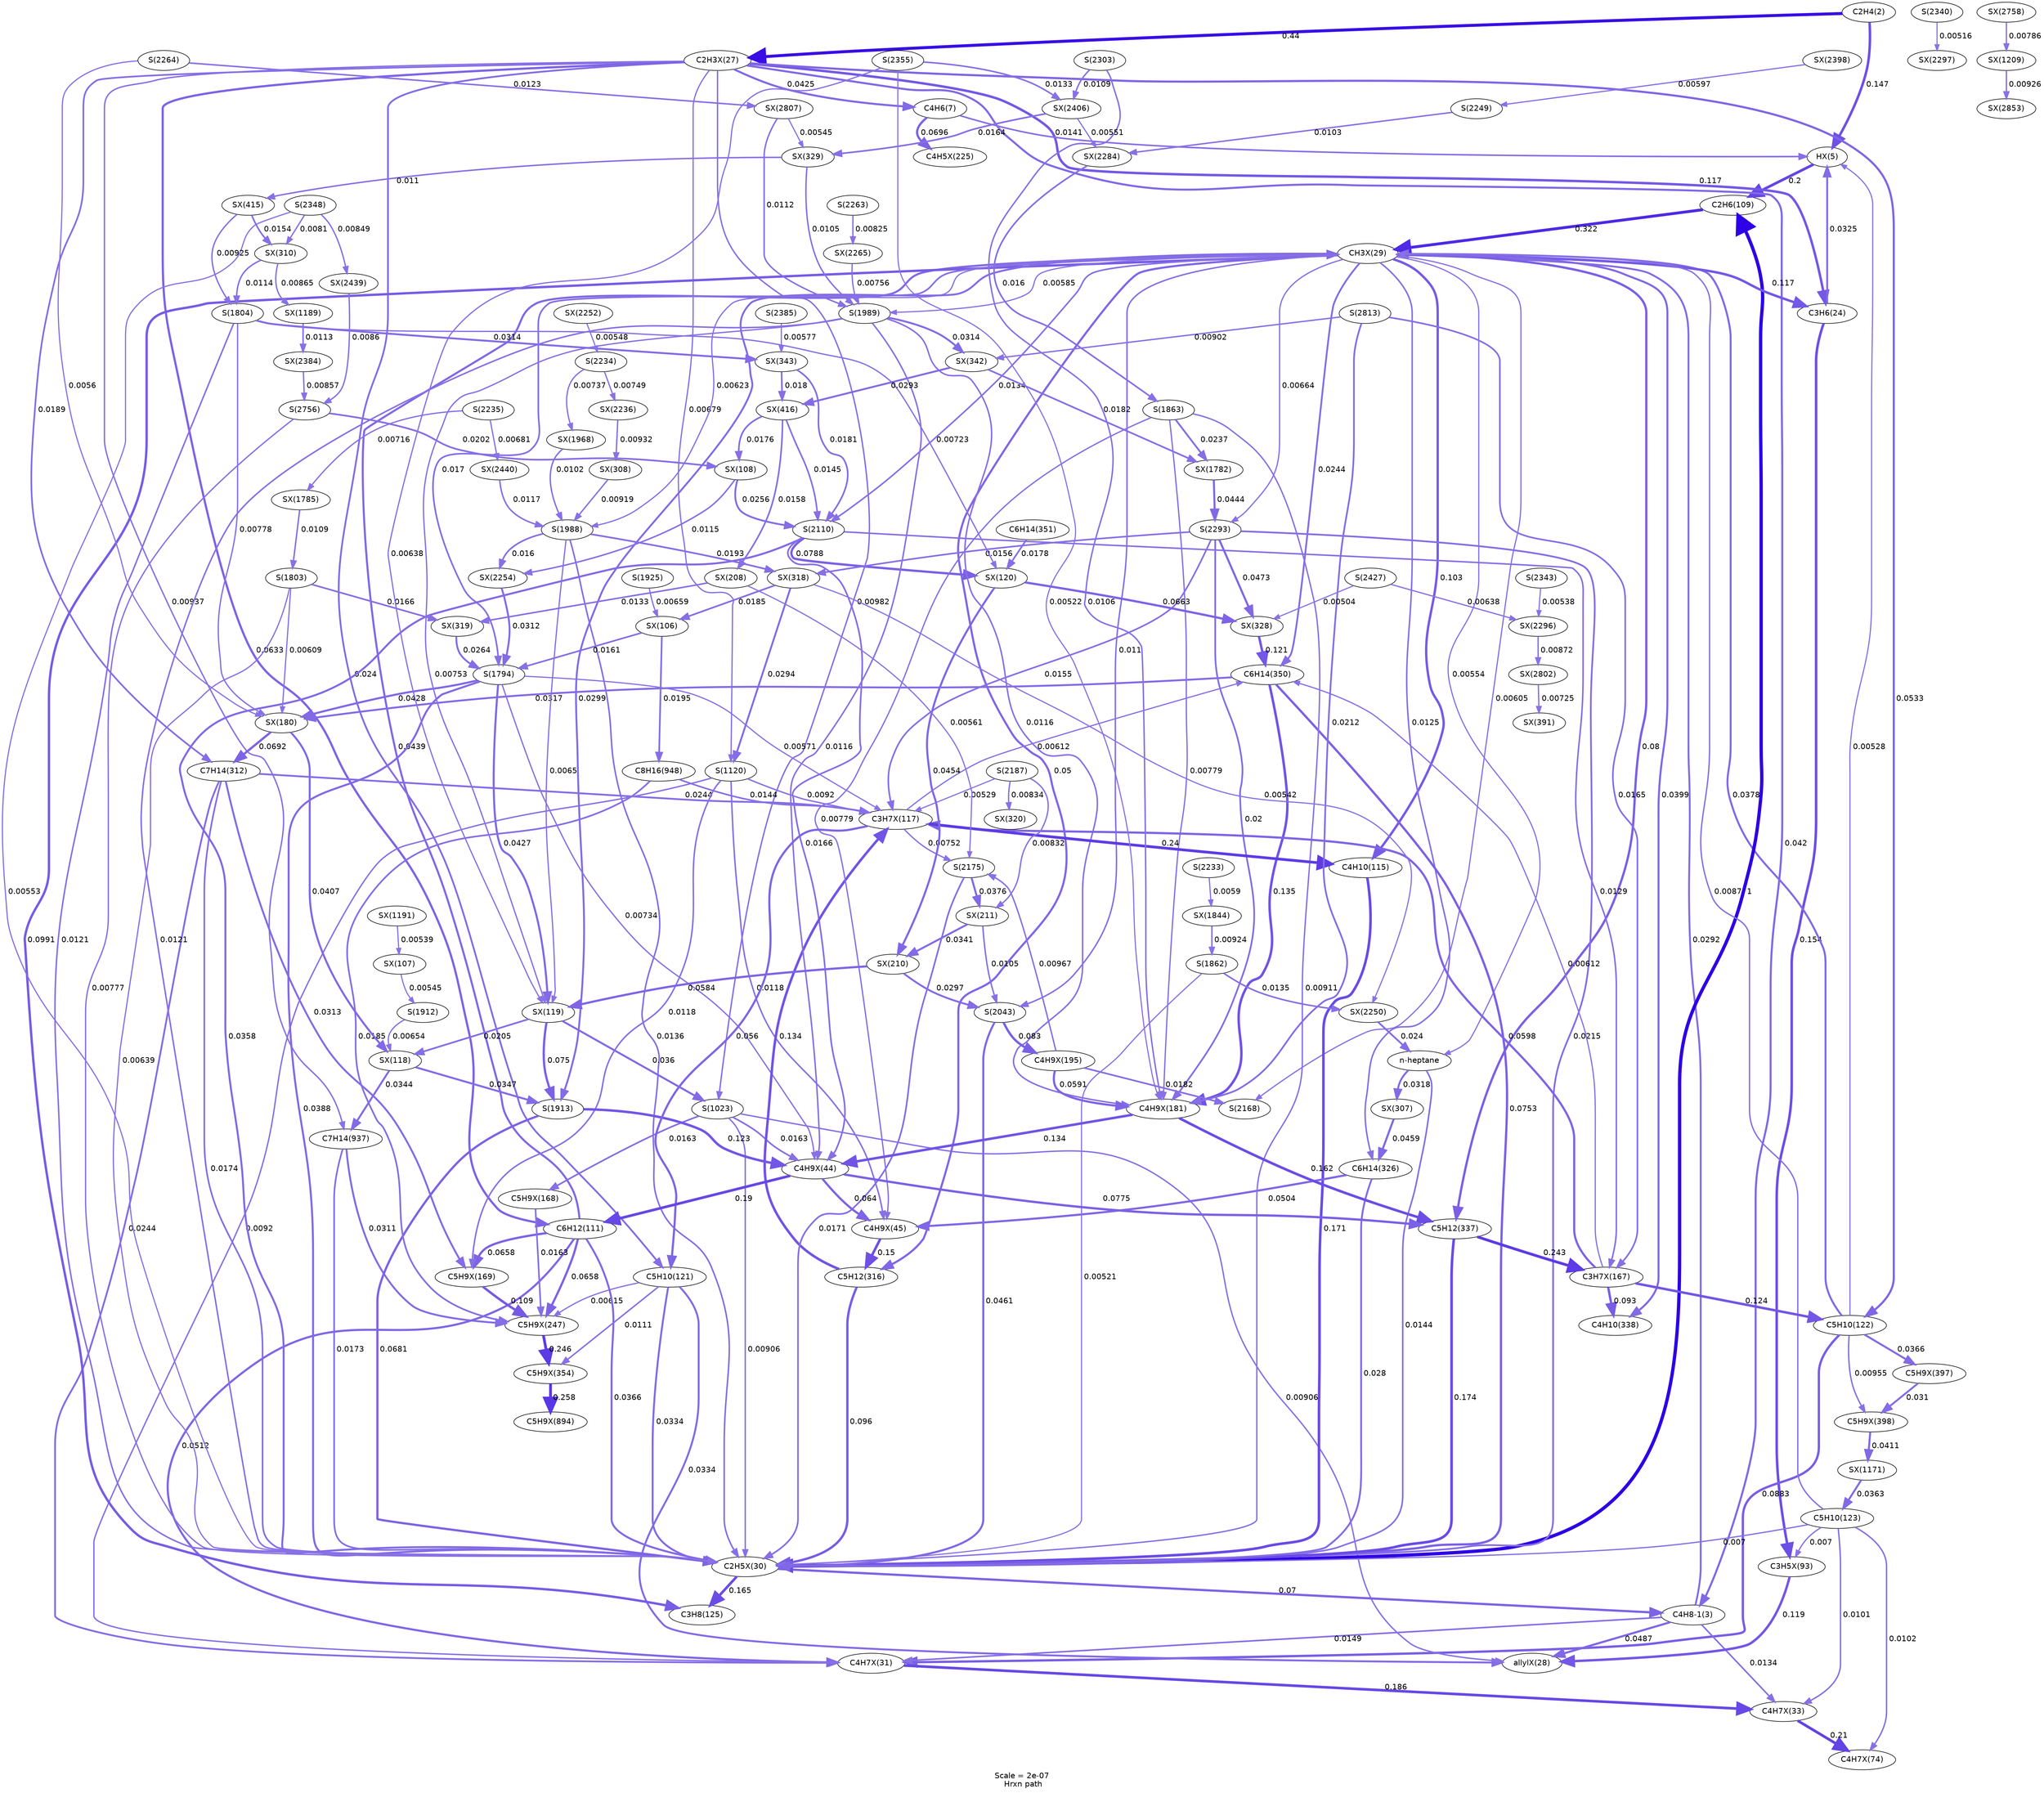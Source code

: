 digraph reaction_paths {
center=1;
s5 -> s105[fontname="Helvetica", style="setlinewidth(4.55)", arrowsize=2.28, color="0.7, 0.647, 0.9"
, label=" 0.147"];
s5 -> s106[fontname="Helvetica", style="setlinewidth(5.38)", arrowsize=2.69, color="0.7, 0.94, 0.9"
, label=" 0.44"];
s105 -> s13[fontname="Helvetica", style="setlinewidth(4.78)", arrowsize=2.39, color="0.7, 0.7, 0.9"
, label=" 0.2"];
s9 -> s105[fontname="Helvetica", style="setlinewidth(3.41)", arrowsize=1.71, color="0.7, 0.533, 0.9"
, label=" 0.0325"];
s8 -> s105[fontname="Helvetica", style="setlinewidth(2.78)", arrowsize=1.39, color="0.7, 0.514, 0.9"
, label=" 0.0141"];
s18 -> s105[fontname="Helvetica", style="setlinewidth(2.04)", arrowsize=1.02, color="0.7, 0.505, 0.9"
, label=" 0.00528"];
s106 -> s6[fontname="Helvetica", style="setlinewidth(3.61)", arrowsize=1.8, color="0.7, 0.542, 0.9"
, label=" 0.042"];
s106 -> s9[fontname="Helvetica", style="setlinewidth(4.38)", arrowsize=2.19, color="0.7, 0.617, 0.9"
, label=" 0.117"];
s106 -> s8[fontname="Helvetica", style="setlinewidth(3.62)", arrowsize=1.81, color="0.7, 0.542, 0.9"
, label=" 0.0425"];
s106 -> s17[fontname="Helvetica", style="setlinewidth(3.18)", arrowsize=1.59, color="0.7, 0.524, 0.9"
, label=" 0.024"];
s106 -> s18[fontname="Helvetica", style="setlinewidth(3.79)", arrowsize=1.89, color="0.7, 0.553, 0.9"
, label=" 0.0533"];
s106 -> s21[fontname="Helvetica", style="setlinewidth(3)", arrowsize=1.5, color="0.7, 0.519, 0.9"
, label=" 0.0189"];
s106 -> s29[fontname="Helvetica", style="setlinewidth(2.47)", arrowsize=1.24, color="0.7, 0.509, 0.9"
, label=" 0.00937"];
s106 -> s31[fontname="Helvetica", style="setlinewidth(2.51)", arrowsize=1.25, color="0.7, 0.51, 0.9"
, label=" 0.00982"];
s106 -> s14[fontname="Helvetica", style="setlinewidth(3.92)", arrowsize=1.96, color="0.7, 0.563, 0.9"
, label=" 0.0633"];
s106 -> s32[fontname="Helvetica", style="setlinewidth(2.23)", arrowsize=1.12, color="0.7, 0.507, 0.9"
, label=" 0.00679"];
s6 -> s110[fontname="Helvetica", style="setlinewidth(2.82)", arrowsize=1.41, color="0.7, 0.515, 0.9"
, label=" 0.0149"];
s6 -> s112[fontname="Helvetica", style="setlinewidth(2.75)", arrowsize=1.37, color="0.7, 0.513, 0.9"
, label=" 0.0134"];
s109 -> s6[fontname="Helvetica", style="setlinewidth(3.99)", arrowsize=2, color="0.7, 0.57, 0.9"
, label=" 0.07"];
s6 -> s108[fontname="Helvetica", style="setlinewidth(3.33)", arrowsize=1.67, color="0.7, 0.529, 0.9"
, label=" 0.0292"];
s6 -> s107[fontname="Helvetica", style="setlinewidth(3.72)", arrowsize=1.86, color="0.7, 0.549, 0.9"
, label=" 0.0487"];
s110 -> s112[fontname="Helvetica", style="setlinewidth(4.73)", arrowsize=2.37, color="0.7, 0.686, 0.9"
, label=" 0.186"];
s18 -> s110[fontname="Helvetica", style="setlinewidth(4.17)", arrowsize=2.08, color="0.7, 0.588, 0.9"
, label=" 0.0883"];
s21 -> s110[fontname="Helvetica", style="setlinewidth(3.2)", arrowsize=1.6, color="0.7, 0.524, 0.9"
, label=" 0.0244"];
s14 -> s110[fontname="Helvetica", style="setlinewidth(3.76)", arrowsize=1.88, color="0.7, 0.551, 0.9"
, label=" 0.0512"];
s32 -> s110[fontname="Helvetica", style="setlinewidth(2.46)", arrowsize=1.23, color="0.7, 0.509, 0.9"
, label=" 0.0092"];
s112 -> s117[fontname="Helvetica", style="setlinewidth(4.82)", arrowsize=2.41, color="0.7, 0.71, 0.9"
, label=" 0.21"];
s19 -> s112[fontname="Helvetica", style="setlinewidth(2.53)", arrowsize=1.27, color="0.7, 0.51, 0.9"
, label=" 0.0101"];
s19 -> s117[fontname="Helvetica", style="setlinewidth(2.53)", arrowsize=1.27, color="0.7, 0.51, 0.9"
, label=" 0.0102"];
s109 -> s13[fontname="Helvetica", style="setlinewidth(6)", arrowsize=3, color="0.7, 1.5, 0.9"
, label=" 1"];
s109 -> s20[fontname="Helvetica", style="setlinewidth(4.64)", arrowsize=2.32, color="0.7, 0.665, 0.9"
, label=" 0.165"];
s17 -> s109[fontname="Helvetica", style="setlinewidth(3.43)", arrowsize=1.72, color="0.7, 0.533, 0.9"
, label=" 0.0334"];
s15 -> s109[fontname="Helvetica", style="setlinewidth(4.67)", arrowsize=2.33, color="0.7, 0.671, 0.9"
, label=" 0.171"];
s19 -> s109[fontname="Helvetica", style="setlinewidth(2.25)", arrowsize=1.13, color="0.7, 0.507, 0.9"
, label=" 0.007"];
s27 -> s109[fontname="Helvetica", style="setlinewidth(4.05)", arrowsize=2.02, color="0.7, 0.575, 0.9"
, label=" 0.0753"];
s0 -> s109[fontname="Helvetica", style="setlinewidth(2.8)", arrowsize=1.4, color="0.7, 0.514, 0.9"
, label=" 0.0144"];
s33 -> s109[fontname="Helvetica", style="setlinewidth(3.55)", arrowsize=1.77, color="0.7, 0.539, 0.9"
, label=" 0.0388"];
s52 -> s109[fontname="Helvetica", style="setlinewidth(3.49)", arrowsize=1.74, color="0.7, 0.536, 0.9"
, label=" 0.0358"];
s64 -> s109[fontname="Helvetica", style="setlinewidth(3.1)", arrowsize=1.55, color="0.7, 0.522, 0.9"
, label=" 0.0215"];
s21 -> s109[fontname="Helvetica", style="setlinewidth(2.94)", arrowsize=1.47, color="0.7, 0.517, 0.9"
, label=" 0.0174"];
s29 -> s109[fontname="Helvetica", style="setlinewidth(2.94)", arrowsize=1.47, color="0.7, 0.517, 0.9"
, label=" 0.0173"];
s25 -> s109[fontname="Helvetica", style="setlinewidth(4.68)", arrowsize=2.34, color="0.7, 0.674, 0.9"
, label=" 0.174"];
s31 -> s109[fontname="Helvetica", style="setlinewidth(2.45)", arrowsize=1.22, color="0.7, 0.509, 0.9"
, label=" 0.00906"];
s22 -> s109[fontname="Helvetica", style="setlinewidth(4.23)", arrowsize=2.12, color="0.7, 0.596, 0.9"
, label=" 0.096"];
s56 -> s109[fontname="Helvetica", style="setlinewidth(2.93)", arrowsize=1.46, color="0.7, 0.517, 0.9"
, label=" 0.0171"];
s24 -> s109[fontname="Helvetica", style="setlinewidth(3.3)", arrowsize=1.65, color="0.7, 0.528, 0.9"
, label=" 0.028"];
s37 -> s109[fontname="Helvetica", style="setlinewidth(2.03)", arrowsize=1.02, color="0.7, 0.505, 0.9"
, label=" 0.00521"];
s46 -> s109[fontname="Helvetica", style="setlinewidth(2.75)", arrowsize=1.38, color="0.7, 0.514, 0.9"
, label=" 0.0136"];
s34 -> s109[fontname="Helvetica", style="setlinewidth(2.18)", arrowsize=1.09, color="0.7, 0.506, 0.9"
, label=" 0.00639"];
s38 -> s109[fontname="Helvetica", style="setlinewidth(2.45)", arrowsize=1.23, color="0.7, 0.509, 0.9"
, label=" 0.00911"];
s47 -> s109[fontname="Helvetica", style="setlinewidth(2.66)", arrowsize=1.33, color="0.7, 0.512, 0.9"
, label=" 0.0121"];
s74 -> s109[fontname="Helvetica", style="setlinewidth(2.33)", arrowsize=1.17, color="0.7, 0.508, 0.9"
, label=" 0.00777"];
s69 -> s109[fontname="Helvetica", style="setlinewidth(2.08)", arrowsize=1.04, color="0.7, 0.506, 0.9"
, label=" 0.00553"];
s42 -> s109[fontname="Helvetica", style="setlinewidth(3.97)", arrowsize=1.99, color="0.7, 0.568, 0.9"
, label=" 0.0681"];
s35 -> s109[fontname="Helvetica", style="setlinewidth(2.67)", arrowsize=1.33, color="0.7, 0.512, 0.9"
, label=" 0.0121"];
s14 -> s109[fontname="Helvetica", style="setlinewidth(3.5)", arrowsize=1.75, color="0.7, 0.537, 0.9"
, label=" 0.0366"];
s51 -> s109[fontname="Helvetica", style="setlinewidth(3.68)", arrowsize=1.84, color="0.7, 0.546, 0.9"
, label=" 0.0461"];
s13 -> s108[fontname="Helvetica", style="setlinewidth(5.14)", arrowsize=2.57, color="0.7, 0.822, 0.9"
, label=" 0.322"];
s108 -> s9[fontname="Helvetica", style="setlinewidth(4.38)", arrowsize=2.19, color="0.7, 0.617, 0.9"
, label=" 0.117"];
s108 -> s20[fontname="Helvetica", style="setlinewidth(4.25)", arrowsize=2.13, color="0.7, 0.599, 0.9"
, label=" 0.0991"];
s108 -> s26[fontname="Helvetica", style="setlinewidth(3.57)", arrowsize=1.78, color="0.7, 0.54, 0.9"
, label=" 0.0399"];
s108 -> s15[fontname="Helvetica", style="setlinewidth(4.28)", arrowsize=2.14, color="0.7, 0.603, 0.9"
, label=" 0.103"];
s18 -> s108[fontname="Helvetica", style="setlinewidth(3.53)", arrowsize=1.76, color="0.7, 0.538, 0.9"
, label=" 0.0378"];
s19 -> s108[fontname="Helvetica", style="setlinewidth(2.42)", arrowsize=1.21, color="0.7, 0.509, 0.9"
, label=" 0.0087"];
s108 -> s27[fontname="Helvetica", style="setlinewidth(3.2)", arrowsize=1.6, color="0.7, 0.524, 0.9"
, label=" 0.0244"];
s108 -> s0[fontname="Helvetica", style="setlinewidth(2.08)", arrowsize=1.04, color="0.7, 0.506, 0.9"
, label=" 0.00554"];
s108 -> s33[fontname="Helvetica", style="setlinewidth(2.92)", arrowsize=1.46, color="0.7, 0.517, 0.9"
, label=" 0.017"];
s108 -> s52[fontname="Helvetica", style="setlinewidth(2.75)", arrowsize=1.37, color="0.7, 0.513, 0.9"
, label=" 0.0134"];
s108 -> s64[fontname="Helvetica", style="setlinewidth(2.21)", arrowsize=1.11, color="0.7, 0.507, 0.9"
, label=" 0.00664"];
s108 -> s25[fontname="Helvetica", style="setlinewidth(4.09)", arrowsize=2.05, color="0.7, 0.58, 0.9"
, label=" 0.08"];
s108 -> s22[fontname="Helvetica", style="setlinewidth(3.74)", arrowsize=1.87, color="0.7, 0.55, 0.9"
, label=" 0.05"];
s108 -> s24[fontname="Helvetica", style="setlinewidth(2.69)", arrowsize=1.35, color="0.7, 0.513, 0.9"
, label=" 0.0125"];
s108 -> s46[fontname="Helvetica", style="setlinewidth(2.17)", arrowsize=1.08, color="0.7, 0.506, 0.9"
, label=" 0.00623"];
s108 -> s47[fontname="Helvetica", style="setlinewidth(2.12)", arrowsize=1.06, color="0.7, 0.506, 0.9"
, label=" 0.00585"];
s108 -> s42[fontname="Helvetica", style="setlinewidth(3.35)", arrowsize=1.68, color="0.7, 0.53, 0.9"
, label=" 0.0299"];
s14 -> s108[fontname="Helvetica", style="setlinewidth(3.64)", arrowsize=1.82, color="0.7, 0.544, 0.9"
, label=" 0.0439"];
s108 -> s51[fontname="Helvetica", style="setlinewidth(2.59)", arrowsize=1.3, color="0.7, 0.511, 0.9"
, label=" 0.011"];
s108 -> s55[fontname="Helvetica", style="setlinewidth(2.14)", arrowsize=1.07, color="0.7, 0.506, 0.9"
, label=" 0.00605"];
s118 -> s107[fontname="Helvetica", style="setlinewidth(4.39)", arrowsize=2.2, color="0.7, 0.619, 0.9"
, label=" 0.119"];
s17 -> s107[fontname="Helvetica", style="setlinewidth(3.43)", arrowsize=1.72, color="0.7, 0.533, 0.9"
, label=" 0.0334"];
s31 -> s107[fontname="Helvetica", style="setlinewidth(2.45)", arrowsize=1.22, color="0.7, 0.509, 0.9"
, label=" 0.00906"];
s9 -> s118[fontname="Helvetica", style="setlinewidth(4.59)", arrowsize=2.29, color="0.7, 0.654, 0.9"
, label=" 0.154"];
s19 -> s118[fontname="Helvetica", style="setlinewidth(2.25)", arrowsize=1.13, color="0.7, 0.507, 0.9"
, label=" 0.007"];
s8 -> s137[fontname="Helvetica", style="setlinewidth(3.99)", arrowsize=1.99, color="0.7, 0.57, 0.9"
, label=" 0.0696"];
s127 -> s122[fontname="Helvetica", style="setlinewidth(3.87)", arrowsize=1.94, color="0.7, 0.56, 0.9"
, label=" 0.0598"];
s122 -> s17[fontname="Helvetica", style="setlinewidth(3.82)", arrowsize=1.91, color="0.7, 0.556, 0.9"
, label=" 0.056"];
s122 -> s15[fontname="Helvetica", style="setlinewidth(4.92)", arrowsize=2.46, color="0.7, 0.74, 0.9"
, label=" 0.24"];
s122 -> s27[fontname="Helvetica", style="setlinewidth(2.15)", arrowsize=1.08, color="0.7, 0.506, 0.9"
, label=" 0.00612"];
s33 -> s122[fontname="Helvetica", style="setlinewidth(2.1)", arrowsize=1.05, color="0.7, 0.506, 0.9"
, label=" 0.00571"];
s64 -> s122[fontname="Helvetica", style="setlinewidth(2.86)", arrowsize=1.43, color="0.7, 0.516, 0.9"
, label=" 0.0155"];
s21 -> s122[fontname="Helvetica", style="setlinewidth(3.2)", arrowsize=1.6, color="0.7, 0.524, 0.9"
, label=" 0.0244"];
s22 -> s122[fontname="Helvetica", style="setlinewidth(4.48)", arrowsize=2.24, color="0.7, 0.634, 0.9"
, label=" 0.134"];
s122 -> s56[fontname="Helvetica", style="setlinewidth(2.31)", arrowsize=1.15, color="0.7, 0.508, 0.9"
, label=" 0.00752"];
s32 -> s122[fontname="Helvetica", style="setlinewidth(2.46)", arrowsize=1.23, color="0.7, 0.509, 0.9"
, label=" 0.0092"];
s30 -> s122[fontname="Helvetica", style="setlinewidth(2.8)", arrowsize=1.4, color="0.7, 0.514, 0.9"
, label=" 0.0144"];
s57 -> s122[fontname="Helvetica", style="setlinewidth(2.04)", arrowsize=1.02, color="0.7, 0.505, 0.9"
, label=" 0.00529"];
s127 -> s26[fontname="Helvetica", style="setlinewidth(4.21)", arrowsize=2.1, color="0.7, 0.593, 0.9"
, label=" 0.093"];
s127 -> s18[fontname="Helvetica", style="setlinewidth(4.43)", arrowsize=2.21, color="0.7, 0.624, 0.9"
, label=" 0.124"];
s127 -> s27[fontname="Helvetica", style="setlinewidth(2.15)", arrowsize=1.08, color="0.7, 0.506, 0.9"
, label=" 0.00612"];
s52 -> s127[fontname="Helvetica", style="setlinewidth(2.72)", arrowsize=1.36, color="0.7, 0.513, 0.9"
, label=" 0.0129"];
s25 -> s127[fontname="Helvetica", style="setlinewidth(4.93)", arrowsize=2.47, color="0.7, 0.743, 0.9"
, label=" 0.243"];
s75 -> s127[fontname="Helvetica", style="setlinewidth(2.9)", arrowsize=1.45, color="0.7, 0.516, 0.9"
, label=" 0.0165"];
s17 -> s155[fontname="Helvetica", style="setlinewidth(2.6)", arrowsize=1.3, color="0.7, 0.511, 0.9"
, label=" 0.0111"];
s17 -> s140[fontname="Helvetica", style="setlinewidth(2.16)", arrowsize=1.08, color="0.7, 0.506, 0.9"
, label=" 0.00615"];
s18 -> s162[fontname="Helvetica", style="setlinewidth(3.5)", arrowsize=1.75, color="0.7, 0.537, 0.9"
, label=" 0.0366"];
s18 -> s163[fontname="Helvetica", style="setlinewidth(2.49)", arrowsize=1.24, color="0.7, 0.51, 0.9"
, label=" 0.00955"];
s140 -> s155[fontname="Helvetica", style="setlinewidth(4.94)", arrowsize=2.47, color="0.7, 0.746, 0.9"
, label=" 0.246"];
s155 -> s179[fontname="Helvetica", style="setlinewidth(4.98)", arrowsize=2.49, color="0.7, 0.758, 0.9"
, label=" 0.258"];
s128 -> s140[fontname="Helvetica", style="setlinewidth(2.89)", arrowsize=1.45, color="0.7, 0.516, 0.9"
, label=" 0.0163"];
s129 -> s140[fontname="Helvetica", style="setlinewidth(4.33)", arrowsize=2.16, color="0.7, 0.609, 0.9"
, label=" 0.109"];
s29 -> s140[fontname="Helvetica", style="setlinewidth(3.38)", arrowsize=1.69, color="0.7, 0.531, 0.9"
, label=" 0.0311"];
s14 -> s140[fontname="Helvetica", style="setlinewidth(3.95)", arrowsize=1.97, color="0.7, 0.566, 0.9"
, label=" 0.0658"];
s30 -> s140[fontname="Helvetica", style="setlinewidth(2.99)", arrowsize=1.49, color="0.7, 0.518, 0.9"
, label=" 0.0185"];
s31 -> s128[fontname="Helvetica", style="setlinewidth(2.89)", arrowsize=1.45, color="0.7, 0.516, 0.9"
, label=" 0.0163"];
s21 -> s129[fontname="Helvetica", style="setlinewidth(3.39)", arrowsize=1.69, color="0.7, 0.531, 0.9"
, label=" 0.0313"];
s14 -> s129[fontname="Helvetica", style="setlinewidth(3.95)", arrowsize=1.97, color="0.7, 0.566, 0.9"
, label=" 0.0658"];
s32 -> s129[fontname="Helvetica", style="setlinewidth(2.65)", arrowsize=1.33, color="0.7, 0.512, 0.9"
, label=" 0.0118"];
s180 -> s19[fontname="Helvetica", style="setlinewidth(3.5)", arrowsize=1.75, color="0.7, 0.536, 0.9"
, label=" 0.0363"];
s162 -> s163[fontname="Helvetica", style="setlinewidth(3.38)", arrowsize=1.69, color="0.7, 0.531, 0.9"
, label=" 0.031"];
s163 -> s180[fontname="Helvetica", style="setlinewidth(3.59)", arrowsize=1.8, color="0.7, 0.541, 0.9"
, label=" 0.0411"];
s27 -> s130[fontname="Helvetica", style="setlinewidth(3.39)", arrowsize=1.7, color="0.7, 0.532, 0.9"
, label=" 0.0317"];
s150 -> s27[fontname="Helvetica", style="setlinewidth(4.41)", arrowsize=2.2, color="0.7, 0.621, 0.9"
, label=" 0.121"];
s27 -> s131[fontname="Helvetica", style="setlinewidth(4.49)", arrowsize=2.25, color="0.7, 0.635, 0.9"
, label=" 0.135"];
s130 -> s123[fontname="Helvetica", style="setlinewidth(3.58)", arrowsize=1.79, color="0.7, 0.541, 0.9"
, label=" 0.0407"];
s33 -> s130[fontname="Helvetica", style="setlinewidth(3.62)", arrowsize=1.81, color="0.7, 0.543, 0.9"
, label=" 0.0428"];
s130 -> s21[fontname="Helvetica", style="setlinewidth(3.98)", arrowsize=1.99, color="0.7, 0.569, 0.9"
, label=" 0.0692"];
s34 -> s130[fontname="Helvetica", style="setlinewidth(2.15)", arrowsize=1.07, color="0.7, 0.506, 0.9"
, label=" 0.00609"];
s35 -> s130[fontname="Helvetica", style="setlinewidth(2.33)", arrowsize=1.17, color="0.7, 0.508, 0.9"
, label=" 0.00778"];
s63 -> s130[fontname="Helvetica", style="setlinewidth(2.09)", arrowsize=1.04, color="0.7, 0.506, 0.9"
, label=" 0.0056"];
s0 -> s142[fontname="Helvetica", style="setlinewidth(3.4)", arrowsize=1.7, color="0.7, 0.532, 0.9"
, label=" 0.0318"];
s142 -> s24[fontname="Helvetica", style="setlinewidth(3.67)", arrowsize=1.84, color="0.7, 0.546, 0.9"
, label=" 0.0459"];
s219 -> s0[fontname="Helvetica", style="setlinewidth(3.18)", arrowsize=1.59, color="0.7, 0.524, 0.9"
, label=" 0.024"];
s124 -> s123[fontname="Helvetica", style="setlinewidth(3.07)", arrowsize=1.53, color="0.7, 0.521, 0.9"
, label=" 0.0205"];
s41 -> s123[fontname="Helvetica", style="setlinewidth(2.2)", arrowsize=1.1, color="0.7, 0.507, 0.9"
, label=" 0.00654"];
s123 -> s29[fontname="Helvetica", style="setlinewidth(3.46)", arrowsize=1.73, color="0.7, 0.534, 0.9"
, label=" 0.0344"];
s123 -> s42[fontname="Helvetica", style="setlinewidth(3.46)", arrowsize=1.73, color="0.7, 0.535, 0.9"
, label=" 0.0347"];
s135 -> s124[fontname="Helvetica", style="setlinewidth(3.86)", arrowsize=1.93, color="0.7, 0.558, 0.9"
, label=" 0.0584"];
s33 -> s124[fontname="Helvetica", style="setlinewidth(3.62)", arrowsize=1.81, color="0.7, 0.543, 0.9"
, label=" 0.0427"];
s124 -> s31[fontname="Helvetica", style="setlinewidth(3.49)", arrowsize=1.75, color="0.7, 0.536, 0.9"
, label=" 0.036"];
s46 -> s124[fontname="Helvetica", style="setlinewidth(2.2)", arrowsize=1.1, color="0.7, 0.507, 0.9"
, label=" 0.0065"];
s47 -> s124[fontname="Helvetica", style="setlinewidth(2.31)", arrowsize=1.15, color="0.7, 0.508, 0.9"
, label=" 0.00753"];
s124 -> s42[fontname="Helvetica", style="setlinewidth(4.04)", arrowsize=2.02, color="0.7, 0.575, 0.9"
, label=" 0.075"];
s70 -> s124[fontname="Helvetica", style="setlinewidth(2.18)", arrowsize=1.09, color="0.7, 0.506, 0.9"
, label=" 0.00638"];
s125 -> s135[fontname="Helvetica", style="setlinewidth(3.66)", arrowsize=1.83, color="0.7, 0.545, 0.9"
, label=" 0.0454"];
s136 -> s135[fontname="Helvetica", style="setlinewidth(3.45)", arrowsize=1.72, color="0.7, 0.534, 0.9"
, label=" 0.0341"];
s135 -> s51[fontname="Helvetica", style="setlinewidth(3.34)", arrowsize=1.67, color="0.7, 0.53, 0.9"
, label=" 0.0297"];
s125 -> s150[fontname="Helvetica", style="setlinewidth(3.95)", arrowsize=1.98, color="0.7, 0.566, 0.9"
, label=" 0.0663"];
s52 -> s125[fontname="Helvetica", style="setlinewidth(4.08)", arrowsize=2.04, color="0.7, 0.579, 0.9"
, label=" 0.0788"];
s35 -> s125[fontname="Helvetica", style="setlinewidth(2.28)", arrowsize=1.14, color="0.7, 0.507, 0.9"
, label=" 0.00723"];
s28 -> s125[fontname="Helvetica", style="setlinewidth(2.96)", arrowsize=1.48, color="0.7, 0.518, 0.9"
, label=" 0.0178"];
s56 -> s136[fontname="Helvetica", style="setlinewidth(3.52)", arrowsize=1.76, color="0.7, 0.538, 0.9"
, label=" 0.0376"];
s136 -> s51[fontname="Helvetica", style="setlinewidth(2.56)", arrowsize=1.28, color="0.7, 0.511, 0.9"
, label=" 0.0105"];
s57 -> s136[fontname="Helvetica", style="setlinewidth(2.38)", arrowsize=1.19, color="0.7, 0.508, 0.9"
, label=" 0.00832"];
s64 -> s150[fontname="Helvetica", style="setlinewidth(3.7)", arrowsize=1.85, color="0.7, 0.547, 0.9"
, label=" 0.0473"];
s73 -> s150[fontname="Helvetica", style="setlinewidth(2.01)", arrowsize=1, color="0.7, 0.505, 0.9"
, label=" 0.00504"];
s33 -> s115[fontname="Helvetica", style="setlinewidth(2.29)", arrowsize=1.15, color="0.7, 0.507, 0.9"
, label=" 0.00734"];
s147 -> s33[fontname="Helvetica", style="setlinewidth(3.26)", arrowsize=1.63, color="0.7, 0.526, 0.9"
, label=" 0.0264"];
s221 -> s33[fontname="Helvetica", style="setlinewidth(3.38)", arrowsize=1.69, color="0.7, 0.531, 0.9"
, label=" 0.0312"];
s119 -> s33[fontname="Helvetica", style="setlinewidth(2.88)", arrowsize=1.44, color="0.7, 0.516, 0.9"
, label=" 0.0161"];
s66 -> s238[fontname="Helvetica", style="setlinewidth(2.02)", arrowsize=1.01, color="0.7, 0.505, 0.9"
, label=" 0.00516"];
s68 -> s237[fontname="Helvetica", style="setlinewidth(2.05)", arrowsize=1.03, color="0.7, 0.505, 0.9"
, label=" 0.00538"];
s52 -> s115[fontname="Helvetica", style="setlinewidth(2.91)", arrowsize=1.45, color="0.7, 0.517, 0.9"
, label=" 0.0166"];
s166 -> s52[fontname="Helvetica", style="setlinewidth(2.81)", arrowsize=1.4, color="0.7, 0.515, 0.9"
, label=" 0.0145"];
s121 -> s52[fontname="Helvetica", style="setlinewidth(3.23)", arrowsize=1.62, color="0.7, 0.526, 0.9"
, label=" 0.0256"];
s154 -> s52[fontname="Helvetica", style="setlinewidth(2.97)", arrowsize=1.48, color="0.7, 0.518, 0.9"
, label=" 0.0181"];
s64 -> s131[fontname="Helvetica", style="setlinewidth(3.05)", arrowsize=1.52, color="0.7, 0.52, 0.9"
, label=" 0.02"];
s64 -> s146[fontname="Helvetica", style="setlinewidth(2.86)", arrowsize=1.43, color="0.7, 0.516, 0.9"
, label=" 0.0156"];
s188 -> s64[fontname="Helvetica", style="setlinewidth(3.65)", arrowsize=1.82, color="0.7, 0.544, 0.9"
, label=" 0.0444"];
s120 -> s41[fontname="Helvetica", style="setlinewidth(2.06)", arrowsize=1.03, color="0.7, 0.505, 0.9"
, label=" 0.00545"];
s115 -> s25[fontname="Helvetica", style="setlinewidth(4.07)", arrowsize=2.03, color="0.7, 0.578, 0.9"
, label=" 0.0775"];
s131 -> s25[fontname="Helvetica", style="setlinewidth(4.63)", arrowsize=2.31, color="0.7, 0.662, 0.9"
, label=" 0.162"];
s31 -> s115[fontname="Helvetica", style="setlinewidth(2.89)", arrowsize=1.45, color="0.7, 0.516, 0.9"
, label=" 0.0163"];
s116 -> s22[fontname="Helvetica", style="setlinewidth(4.57)", arrowsize=2.28, color="0.7, 0.65, 0.9"
, label=" 0.15"];
s133 -> s56[fontname="Helvetica", style="setlinewidth(2.09)", arrowsize=1.04, color="0.7, 0.506, 0.9"
, label=" 0.00561"];
s132 -> s56[fontname="Helvetica", style="setlinewidth(2.5)", arrowsize=1.25, color="0.7, 0.51, 0.9"
, label=" 0.00967"];
s115 -> s116[fontname="Helvetica", style="setlinewidth(3.92)", arrowsize=1.96, color="0.7, 0.564, 0.9"
, label=" 0.064"];
s131 -> s115[fontname="Helvetica", style="setlinewidth(4.48)", arrowsize=2.24, color="0.7, 0.634, 0.9"
, label=" 0.134"];
s47 -> s115[fontname="Helvetica", style="setlinewidth(2.64)", arrowsize=1.32, color="0.7, 0.512, 0.9"
, label=" 0.0116"];
s42 -> s115[fontname="Helvetica", style="setlinewidth(4.42)", arrowsize=2.21, color="0.7, 0.623, 0.9"
, label=" 0.123"];
s115 -> s14[fontname="Helvetica", style="setlinewidth(4.75)", arrowsize=2.37, color="0.7, 0.69, 0.9"
, label=" 0.19"];
s24 -> s116[fontname="Helvetica", style="setlinewidth(3.74)", arrowsize=1.87, color="0.7, 0.55, 0.9"
, label=" 0.0504"];
s38 -> s116[fontname="Helvetica", style="setlinewidth(2.34)", arrowsize=1.17, color="0.7, 0.508, 0.9"
, label=" 0.00779"];
s32 -> s116[fontname="Helvetica", style="setlinewidth(2.65)", arrowsize=1.33, color="0.7, 0.512, 0.9"
, label=" 0.0118"];
s37 -> s219[fontname="Helvetica", style="setlinewidth(2.75)", arrowsize=1.38, color="0.7, 0.514, 0.9"
, label=" 0.0135"];
s194 -> s37[fontname="Helvetica", style="setlinewidth(2.46)", arrowsize=1.23, color="0.7, 0.509, 0.9"
, label=" 0.00924"];
s38 -> s131[fontname="Helvetica", style="setlinewidth(2.34)", arrowsize=1.17, color="0.7, 0.508, 0.9"
, label=" 0.00779"];
s47 -> s131[fontname="Helvetica", style="setlinewidth(2.64)", arrowsize=1.32, color="0.7, 0.512, 0.9"
, label=" 0.0116"];
s75 -> s131[fontname="Helvetica", style="setlinewidth(3.09)", arrowsize=1.55, color="0.7, 0.521, 0.9"
, label=" 0.0212"];
s70 -> s131[fontname="Helvetica", style="setlinewidth(2.03)", arrowsize=1.02, color="0.7, 0.505, 0.9"
, label=" 0.00522"];
s65 -> s131[fontname="Helvetica", style="setlinewidth(2.57)", arrowsize=1.28, color="0.7, 0.511, 0.9"
, label=" 0.0106"];
s132 -> s131[fontname="Helvetica", style="setlinewidth(3.86)", arrowsize=1.93, color="0.7, 0.559, 0.9"
, label=" 0.0591"];
s46 -> s221[fontname="Helvetica", style="setlinewidth(2.88)", arrowsize=1.44, color="0.7, 0.516, 0.9"
, label=" 0.016"];
s46 -> s146[fontname="Helvetica", style="setlinewidth(3.02)", arrowsize=1.51, color="0.7, 0.519, 0.9"
, label=" 0.0193"];
s259 -> s46[fontname="Helvetica", style="setlinewidth(2.64)", arrowsize=1.32, color="0.7, 0.512, 0.9"
, label=" 0.0117"];
s143 -> s46[fontname="Helvetica", style="setlinewidth(2.46)", arrowsize=1.23, color="0.7, 0.509, 0.9"
, label=" 0.00919"];
s209 -> s46[fontname="Helvetica", style="setlinewidth(2.54)", arrowsize=1.27, color="0.7, 0.51, 0.9"
, label=" 0.0102"];
s34 -> s147[fontname="Helvetica", style="setlinewidth(2.91)", arrowsize=1.45, color="0.7, 0.517, 0.9"
, label=" 0.0166"];
s189 -> s34[fontname="Helvetica", style="setlinewidth(2.59)", arrowsize=1.29, color="0.7, 0.511, 0.9"
, label=" 0.0109"];
s38 -> s188[fontname="Helvetica", style="setlinewidth(3.17)", arrowsize=1.59, color="0.7, 0.524, 0.9"
, label=" 0.0237"];
s234 -> s38[fontname="Helvetica", style="setlinewidth(2.88)", arrowsize=1.44, color="0.7, 0.516, 0.9"
, label=" 0.016"];
s59 -> s214[fontname="Helvetica", style="setlinewidth(2.3)", arrowsize=1.15, color="0.7, 0.507, 0.9"
, label=" 0.00749"];
s59 -> s209[fontname="Helvetica", style="setlinewidth(2.29)", arrowsize=1.15, color="0.7, 0.507, 0.9"
, label=" 0.00737"];
s220 -> s59[fontname="Helvetica", style="setlinewidth(2.07)", arrowsize=1.03, color="0.7, 0.505, 0.9"
, label=" 0.00548"];
s58 -> s194[fontname="Helvetica", style="setlinewidth(2.12)", arrowsize=1.06, color="0.7, 0.506, 0.9"
, label=" 0.0059"];
s47 -> s153[fontname="Helvetica", style="setlinewidth(3.39)", arrowsize=1.69, color="0.7, 0.531, 0.9"
, label=" 0.0314"];
s225 -> s47[fontname="Helvetica", style="setlinewidth(2.31)", arrowsize=1.16, color="0.7, 0.508, 0.9"
, label=" 0.00756"];
s151 -> s47[fontname="Helvetica", style="setlinewidth(2.56)", arrowsize=1.28, color="0.7, 0.51, 0.9"
, label=" 0.0105"];
s275 -> s47[fontname="Helvetica", style="setlinewidth(2.61)", arrowsize=1.31, color="0.7, 0.511, 0.9"
, label=" 0.0112"];
s60 -> s259[fontname="Helvetica", style="setlinewidth(2.23)", arrowsize=1.12, color="0.7, 0.507, 0.9"
, label=" 0.00681"];
s60 -> s189[fontname="Helvetica", style="setlinewidth(2.27)", arrowsize=1.14, color="0.7, 0.507, 0.9"
, label=" 0.00716"];
s74 -> s121[fontname="Helvetica", style="setlinewidth(3.05)", arrowsize=1.53, color="0.7, 0.52, 0.9"
, label=" 0.0202"];
s247 -> s74[fontname="Helvetica", style="setlinewidth(2.41)", arrowsize=1.2, color="0.7, 0.509, 0.9"
, label=" 0.00857"];
s258 -> s74[fontname="Helvetica", style="setlinewidth(2.41)", arrowsize=1.2, color="0.7, 0.509, 0.9"
, label=" 0.0086"];
s69 -> s145[fontname="Helvetica", style="setlinewidth(2.36)", arrowsize=1.18, color="0.7, 0.508, 0.9"
, label=" 0.0081"];
s69 -> s258[fontname="Helvetica", style="setlinewidth(2.4)", arrowsize=1.2, color="0.7, 0.508, 0.9"
, label=" 0.00849"];
s62 -> s225[fontname="Helvetica", style="setlinewidth(2.38)", arrowsize=1.19, color="0.7, 0.508, 0.9"
, label=" 0.00825"];
s61 -> s234[fontname="Helvetica", style="setlinewidth(2.54)", arrowsize=1.27, color="0.7, 0.51, 0.9"
, label=" 0.0103"];
s250 -> s61[fontname="Helvetica", style="setlinewidth(2.13)", arrowsize=1.07, color="0.7, 0.506, 0.9"
, label=" 0.00597"];
s35 -> s154[fontname="Helvetica", style="setlinewidth(3.39)", arrowsize=1.69, color="0.7, 0.531, 0.9"
, label=" 0.0314"];
s145 -> s35[fontname="Helvetica", style="setlinewidth(2.62)", arrowsize=1.31, color="0.7, 0.511, 0.9"
, label=" 0.0114"];
s165 -> s35[fontname="Helvetica", style="setlinewidth(2.46)", arrowsize=1.23, color="0.7, 0.509, 0.9"
, label=" 0.00925"];
s133 -> s147[fontname="Helvetica", style="setlinewidth(2.74)", arrowsize=1.37, color="0.7, 0.513, 0.9"
, label=" 0.0133"];
s121 -> s221[fontname="Helvetica", style="setlinewidth(2.63)", arrowsize=1.32, color="0.7, 0.512, 0.9"
, label=" 0.0115"];
s146 -> s219[fontname="Helvetica", style="setlinewidth(2.06)", arrowsize=1.03, color="0.7, 0.505, 0.9"
, label=" 0.00542"];
s146 -> s119[fontname="Helvetica", style="setlinewidth(2.99)", arrowsize=1.49, color="0.7, 0.519, 0.9"
, label=" 0.0185"];
s146 -> s32[fontname="Helvetica", style="setlinewidth(3.34)", arrowsize=1.67, color="0.7, 0.529, 0.9"
, label=" 0.0294"];
s43 -> s119[fontname="Helvetica", style="setlinewidth(2.21)", arrowsize=1.1, color="0.7, 0.507, 0.9"
, label=" 0.00659"];
s119 -> s30[fontname="Helvetica", style="setlinewidth(3.03)", arrowsize=1.51, color="0.7, 0.519, 0.9"
, label=" 0.0195"];
s183 -> s120[fontname="Helvetica", style="setlinewidth(2.06)", arrowsize=1.03, color="0.7, 0.505, 0.9"
, label=" 0.00539"];
s166 -> s133[fontname="Helvetica", style="setlinewidth(2.87)", arrowsize=1.43, color="0.7, 0.516, 0.9"
, label=" 0.0158"];
s166 -> s121[fontname="Helvetica", style="setlinewidth(2.95)", arrowsize=1.48, color="0.7, 0.518, 0.9"
, label=" 0.0176"];
s153 -> s166[fontname="Helvetica", style="setlinewidth(3.33)", arrowsize=1.67, color="0.7, 0.529, 0.9"
, label=" 0.0293"];
s154 -> s166[fontname="Helvetica", style="setlinewidth(2.97)", arrowsize=1.48, color="0.7, 0.518, 0.9"
, label=" 0.018"];
s153 -> s188[fontname="Helvetica", style="setlinewidth(2.98)", arrowsize=1.49, color="0.7, 0.518, 0.9"
, label=" 0.0182"];
s75 -> s153[fontname="Helvetica", style="setlinewidth(2.45)", arrowsize=1.22, color="0.7, 0.509, 0.9"
, label=" 0.00902"];
s72 -> s154[fontname="Helvetica", style="setlinewidth(2.11)", arrowsize=1.05, color="0.7, 0.506, 0.9"
, label=" 0.00577"];
s51 -> s132[fontname="Helvetica", style="setlinewidth(4.12)", arrowsize=2.06, color="0.7, 0.583, 0.9"
, label=" 0.083"];
s214 -> s143[fontname="Helvetica", style="setlinewidth(2.47)", arrowsize=1.24, color="0.7, 0.509, 0.9"
, label=" 0.00932"];
s63 -> s275[fontname="Helvetica", style="setlinewidth(2.68)", arrowsize=1.34, color="0.7, 0.512, 0.9"
, label=" 0.0123"];
s145 -> s181[fontname="Helvetica", style="setlinewidth(2.41)", arrowsize=1.21, color="0.7, 0.509, 0.9"
, label=" 0.00865"];
s165 -> s145[fontname="Helvetica", style="setlinewidth(2.85)", arrowsize=1.43, color="0.7, 0.515, 0.9"
, label=" 0.0154"];
s181 -> s247[fontname="Helvetica", style="setlinewidth(2.61)", arrowsize=1.31, color="0.7, 0.511, 0.9"
, label=" 0.0113"];
s151 -> s165[fontname="Helvetica", style="setlinewidth(2.59)", arrowsize=1.3, color="0.7, 0.511, 0.9"
, label=" 0.011"];
s253 -> s151[fontname="Helvetica", style="setlinewidth(2.9)", arrowsize=1.45, color="0.7, 0.516, 0.9"
, label=" 0.0164"];
s275 -> s151[fontname="Helvetica", style="setlinewidth(2.06)", arrowsize=1.03, color="0.7, 0.505, 0.9"
, label=" 0.00545"];
s253 -> s234[fontname="Helvetica", style="setlinewidth(2.07)", arrowsize=1.04, color="0.7, 0.506, 0.9"
, label=" 0.00551"];
s70 -> s253[fontname="Helvetica", style="setlinewidth(2.74)", arrowsize=1.37, color="0.7, 0.513, 0.9"
, label=" 0.0133"];
s65 -> s253[fontname="Helvetica", style="setlinewidth(2.59)", arrowsize=1.29, color="0.7, 0.511, 0.9"
, label=" 0.0109"];
s57 -> s148[fontname="Helvetica", style="setlinewidth(2.39)", arrowsize=1.19, color="0.7, 0.508, 0.9"
, label=" 0.00834"];
s266 -> s184[fontname="Helvetica", style="setlinewidth(2.34)", arrowsize=1.17, color="0.7, 0.508, 0.9"
, label=" 0.00786"];
s184 -> s277[fontname="Helvetica", style="setlinewidth(2.47)", arrowsize=1.23, color="0.7, 0.509, 0.9"
, label=" 0.00926"];
s273 -> s160[fontname="Helvetica", style="setlinewidth(2.28)", arrowsize=1.14, color="0.7, 0.507, 0.9"
, label=" 0.00725"];
s237 -> s273[fontname="Helvetica", style="setlinewidth(2.42)", arrowsize=1.21, color="0.7, 0.509, 0.9"
, label=" 0.00872"];
s73 -> s237[fontname="Helvetica", style="setlinewidth(2.18)", arrowsize=1.09, color="0.7, 0.506, 0.9"
, label=" 0.00638"];
s132 -> s55[fontname="Helvetica", style="setlinewidth(2.97)", arrowsize=1.49, color="0.7, 0.518, 0.9"
, label=" 0.0182"];
s0 [ fontname="Helvetica", label="n-heptane"];
s5 [ fontname="Helvetica", label="C2H4(2)"];
s6 [ fontname="Helvetica", label="C4H8-1(3)"];
s8 [ fontname="Helvetica", label="C4H6(7)"];
s9 [ fontname="Helvetica", label="C3H6(24)"];
s13 [ fontname="Helvetica", label="C2H6(109)"];
s14 [ fontname="Helvetica", label="C6H12(111)"];
s15 [ fontname="Helvetica", label="C4H10(115)"];
s17 [ fontname="Helvetica", label="C5H10(121)"];
s18 [ fontname="Helvetica", label="C5H10(122)"];
s19 [ fontname="Helvetica", label="C5H10(123)"];
s20 [ fontname="Helvetica", label="C3H8(125)"];
s21 [ fontname="Helvetica", label="C7H14(312)"];
s22 [ fontname="Helvetica", label="C5H12(316)"];
s24 [ fontname="Helvetica", label="C6H14(326)"];
s25 [ fontname="Helvetica", label="C5H12(337)"];
s26 [ fontname="Helvetica", label="C4H10(338)"];
s27 [ fontname="Helvetica", label="C6H14(350)"];
s28 [ fontname="Helvetica", label="C6H14(351)"];
s29 [ fontname="Helvetica", label="C7H14(937)"];
s30 [ fontname="Helvetica", label="C8H16(948)"];
s31 [ fontname="Helvetica", label="S(1023)"];
s32 [ fontname="Helvetica", label="S(1120)"];
s33 [ fontname="Helvetica", label="S(1794)"];
s34 [ fontname="Helvetica", label="S(1803)"];
s35 [ fontname="Helvetica", label="S(1804)"];
s37 [ fontname="Helvetica", label="S(1862)"];
s38 [ fontname="Helvetica", label="S(1863)"];
s41 [ fontname="Helvetica", label="S(1912)"];
s42 [ fontname="Helvetica", label="S(1913)"];
s43 [ fontname="Helvetica", label="S(1925)"];
s46 [ fontname="Helvetica", label="S(1988)"];
s47 [ fontname="Helvetica", label="S(1989)"];
s51 [ fontname="Helvetica", label="S(2043)"];
s52 [ fontname="Helvetica", label="S(2110)"];
s55 [ fontname="Helvetica", label="S(2168)"];
s56 [ fontname="Helvetica", label="S(2175)"];
s57 [ fontname="Helvetica", label="S(2187)"];
s58 [ fontname="Helvetica", label="S(2233)"];
s59 [ fontname="Helvetica", label="S(2234)"];
s60 [ fontname="Helvetica", label="S(2235)"];
s61 [ fontname="Helvetica", label="S(2249)"];
s62 [ fontname="Helvetica", label="S(2263)"];
s63 [ fontname="Helvetica", label="S(2264)"];
s64 [ fontname="Helvetica", label="S(2293)"];
s65 [ fontname="Helvetica", label="S(2303)"];
s66 [ fontname="Helvetica", label="S(2340)"];
s68 [ fontname="Helvetica", label="S(2343)"];
s69 [ fontname="Helvetica", label="S(2348)"];
s70 [ fontname="Helvetica", label="S(2355)"];
s72 [ fontname="Helvetica", label="S(2385)"];
s73 [ fontname="Helvetica", label="S(2427)"];
s74 [ fontname="Helvetica", label="S(2756)"];
s75 [ fontname="Helvetica", label="S(2813)"];
s105 [ fontname="Helvetica", label="HX(5)"];
s106 [ fontname="Helvetica", label="C2H3X(27)"];
s107 [ fontname="Helvetica", label="allylX(28)"];
s108 [ fontname="Helvetica", label="CH3X(29)"];
s109 [ fontname="Helvetica", label="C2H5X(30)"];
s110 [ fontname="Helvetica", label="C4H7X(31)"];
s112 [ fontname="Helvetica", label="C4H7X(33)"];
s115 [ fontname="Helvetica", label="C4H9X(44)"];
s116 [ fontname="Helvetica", label="C4H9X(45)"];
s117 [ fontname="Helvetica", label="C4H7X(74)"];
s118 [ fontname="Helvetica", label="C3H5X(93)"];
s119 [ fontname="Helvetica", label="SX(106)"];
s120 [ fontname="Helvetica", label="SX(107)"];
s121 [ fontname="Helvetica", label="SX(108)"];
s122 [ fontname="Helvetica", label="C3H7X(117)"];
s123 [ fontname="Helvetica", label="SX(118)"];
s124 [ fontname="Helvetica", label="SX(119)"];
s125 [ fontname="Helvetica", label="SX(120)"];
s127 [ fontname="Helvetica", label="C3H7X(167)"];
s128 [ fontname="Helvetica", label="C5H9X(168)"];
s129 [ fontname="Helvetica", label="C5H9X(169)"];
s130 [ fontname="Helvetica", label="SX(180)"];
s131 [ fontname="Helvetica", label="C4H9X(181)"];
s132 [ fontname="Helvetica", label="C4H9X(195)"];
s133 [ fontname="Helvetica", label="SX(208)"];
s135 [ fontname="Helvetica", label="SX(210)"];
s136 [ fontname="Helvetica", label="SX(211)"];
s137 [ fontname="Helvetica", label="C4H5X(225)"];
s140 [ fontname="Helvetica", label="C5H9X(247)"];
s142 [ fontname="Helvetica", label="SX(307)"];
s143 [ fontname="Helvetica", label="SX(308)"];
s145 [ fontname="Helvetica", label="SX(310)"];
s146 [ fontname="Helvetica", label="SX(318)"];
s147 [ fontname="Helvetica", label="SX(319)"];
s148 [ fontname="Helvetica", label="SX(320)"];
s150 [ fontname="Helvetica", label="SX(328)"];
s151 [ fontname="Helvetica", label="SX(329)"];
s153 [ fontname="Helvetica", label="SX(342)"];
s154 [ fontname="Helvetica", label="SX(343)"];
s155 [ fontname="Helvetica", label="C5H9X(354)"];
s160 [ fontname="Helvetica", label="SX(391)"];
s162 [ fontname="Helvetica", label="C5H9X(397)"];
s163 [ fontname="Helvetica", label="C5H9X(398)"];
s165 [ fontname="Helvetica", label="SX(415)"];
s166 [ fontname="Helvetica", label="SX(416)"];
s179 [ fontname="Helvetica", label="C5H9X(894)"];
s180 [ fontname="Helvetica", label="SX(1171)"];
s181 [ fontname="Helvetica", label="SX(1189)"];
s183 [ fontname="Helvetica", label="SX(1191)"];
s184 [ fontname="Helvetica", label="SX(1209)"];
s188 [ fontname="Helvetica", label="SX(1782)"];
s189 [ fontname="Helvetica", label="SX(1785)"];
s194 [ fontname="Helvetica", label="SX(1844)"];
s209 [ fontname="Helvetica", label="SX(1968)"];
s214 [ fontname="Helvetica", label="SX(2236)"];
s219 [ fontname="Helvetica", label="SX(2250)"];
s220 [ fontname="Helvetica", label="SX(2252)"];
s221 [ fontname="Helvetica", label="SX(2254)"];
s225 [ fontname="Helvetica", label="SX(2265)"];
s234 [ fontname="Helvetica", label="SX(2284)"];
s237 [ fontname="Helvetica", label="SX(2296)"];
s238 [ fontname="Helvetica", label="SX(2297)"];
s247 [ fontname="Helvetica", label="SX(2384)"];
s250 [ fontname="Helvetica", label="SX(2398)"];
s253 [ fontname="Helvetica", label="SX(2406)"];
s258 [ fontname="Helvetica", label="SX(2439)"];
s259 [ fontname="Helvetica", label="SX(2440)"];
s266 [ fontname="Helvetica", label="SX(2758)"];
s273 [ fontname="Helvetica", label="SX(2802)"];
s275 [ fontname="Helvetica", label="SX(2807)"];
s277 [ fontname="Helvetica", label="SX(2853)"];
 label = "Scale = 2e-07\l Hrxn path";
 fontname = "Helvetica";
}
